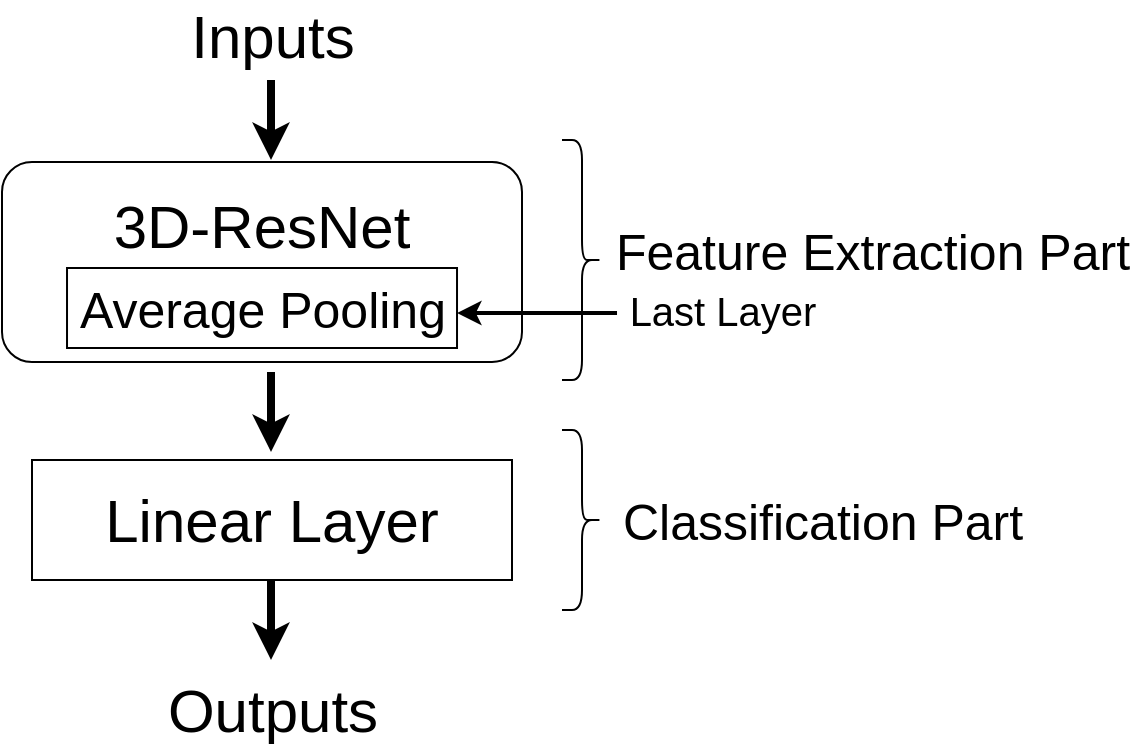 <mxfile version="12.5.5" type="device"><diagram id="lp3chfWBuB1hzFoC-AsR" name="Page-1"><mxGraphModel dx="817" dy="1225" grid="1" gridSize="10" guides="1" tooltips="1" connect="1" arrows="1" fold="1" page="1" pageScale="1" pageWidth="827" pageHeight="1169" math="0" shadow="0"><root><mxCell id="0"/><mxCell id="1" parent="0"/><mxCell id="ZwcKraPQilF3etKfOUXq-2" value="&lt;font style=&quot;font-size: 30px&quot;&gt;Inputs&lt;br&gt;&lt;/font&gt;" style="text;html=1;align=center;verticalAlign=middle;resizable=0;points=[];autosize=1;" parent="1" vertex="1"><mxGeometry x="275" y="83" width="100" height="30" as="geometry"/></mxCell><mxCell id="ZwcKraPQilF3etKfOUXq-3" value="" style="endArrow=classic;html=1;strokeWidth=4;" parent="1" edge="1"><mxGeometry width="50" height="50" relative="1" as="geometry"><mxPoint x="324.5" y="120" as="sourcePoint"/><mxPoint x="324.5" y="160" as="targetPoint"/></mxGeometry></mxCell><mxCell id="ZwcKraPQilF3etKfOUXq-4" value="" style="endArrow=classic;html=1;strokeWidth=4;" parent="1" edge="1"><mxGeometry width="50" height="50" relative="1" as="geometry"><mxPoint x="324.5" y="266" as="sourcePoint"/><mxPoint x="324.5" y="306" as="targetPoint"/></mxGeometry></mxCell><mxCell id="ZwcKraPQilF3etKfOUXq-5" value="&lt;font style=&quot;font-size: 30px&quot;&gt;Linear Layer&lt;/font&gt;" style="rounded=0;whiteSpace=wrap;html=1;" parent="1" vertex="1"><mxGeometry x="205" y="310" width="240" height="60" as="geometry"/></mxCell><mxCell id="ZwcKraPQilF3etKfOUXq-6" value="" style="shape=curlyBracket;whiteSpace=wrap;html=1;rounded=1;rotation=-180;" parent="1" vertex="1"><mxGeometry x="470" y="150" width="20" height="120" as="geometry"/></mxCell><mxCell id="ZwcKraPQilF3etKfOUXq-9" value="&lt;font style=&quot;font-size: 25px&quot;&gt;Feature Extraction Part&lt;/font&gt;" style="text;html=1;align=center;verticalAlign=middle;resizable=0;points=[];autosize=1;" parent="1" vertex="1"><mxGeometry x="490" y="195" width="270" height="20" as="geometry"/></mxCell><mxCell id="ZwcKraPQilF3etKfOUXq-11" value="" style="shape=curlyBracket;whiteSpace=wrap;html=1;rounded=1;rotation=-180;" parent="1" vertex="1"><mxGeometry x="470" y="295" width="20" height="90" as="geometry"/></mxCell><mxCell id="ZwcKraPQilF3etKfOUXq-12" value="&lt;font style=&quot;font-size: 25px&quot;&gt;Classification Part&lt;/font&gt;" style="text;html=1;align=center;verticalAlign=middle;resizable=0;points=[];autosize=1;" parent="1" vertex="1"><mxGeometry x="490" y="330" width="220" height="20" as="geometry"/></mxCell><mxCell id="ZwcKraPQilF3etKfOUXq-13" value="" style="endArrow=classic;html=1;strokeWidth=4;" parent="1" edge="1"><mxGeometry width="50" height="50" relative="1" as="geometry"><mxPoint x="324.5" y="370" as="sourcePoint"/><mxPoint x="324.5" y="410" as="targetPoint"/></mxGeometry></mxCell><mxCell id="ZwcKraPQilF3etKfOUXq-14" value="&lt;font style=&quot;font-size: 30px&quot;&gt;Outputs&lt;br&gt;&lt;/font&gt;" style="text;html=1;align=center;verticalAlign=middle;resizable=0;points=[];autosize=1;" parent="1" vertex="1"><mxGeometry x="265" y="420" width="120" height="30" as="geometry"/></mxCell><mxCell id="PBvzevRidredRaahMxqa-1" value="&lt;font style=&quot;font-size: 30px&quot;&gt;3D-ResNet&lt;br&gt;&lt;br&gt;&lt;/font&gt;" style="rounded=1;whiteSpace=wrap;html=1;" parent="1" vertex="1"><mxGeometry x="190" y="161" width="260" height="100" as="geometry"/></mxCell><mxCell id="PBvzevRidredRaahMxqa-2" value="&lt;font style=&quot;font-size: 25px&quot;&gt;Average Pooling&lt;/font&gt;" style="rounded=0;whiteSpace=wrap;html=1;" parent="1" vertex="1"><mxGeometry x="222.51" y="214" width="195" height="40" as="geometry"/></mxCell><mxCell id="PBvzevRidredRaahMxqa-3" value="" style="endArrow=classic;html=1;strokeWidth=2;" parent="1" edge="1"><mxGeometry width="50" height="50" relative="1" as="geometry"><mxPoint x="497.51" y="236.5" as="sourcePoint"/><mxPoint x="417.51" y="236.5" as="targetPoint"/></mxGeometry></mxCell><mxCell id="PBvzevRidredRaahMxqa-4" value="&lt;font style=&quot;font-size: 20px&quot;&gt;Last Layer&lt;/font&gt;" style="text;html=1;align=center;verticalAlign=middle;resizable=0;points=[];autosize=1;" parent="1" vertex="1"><mxGeometry x="495" y="225" width="110" height="20" as="geometry"/></mxCell></root></mxGraphModel></diagram></mxfile>